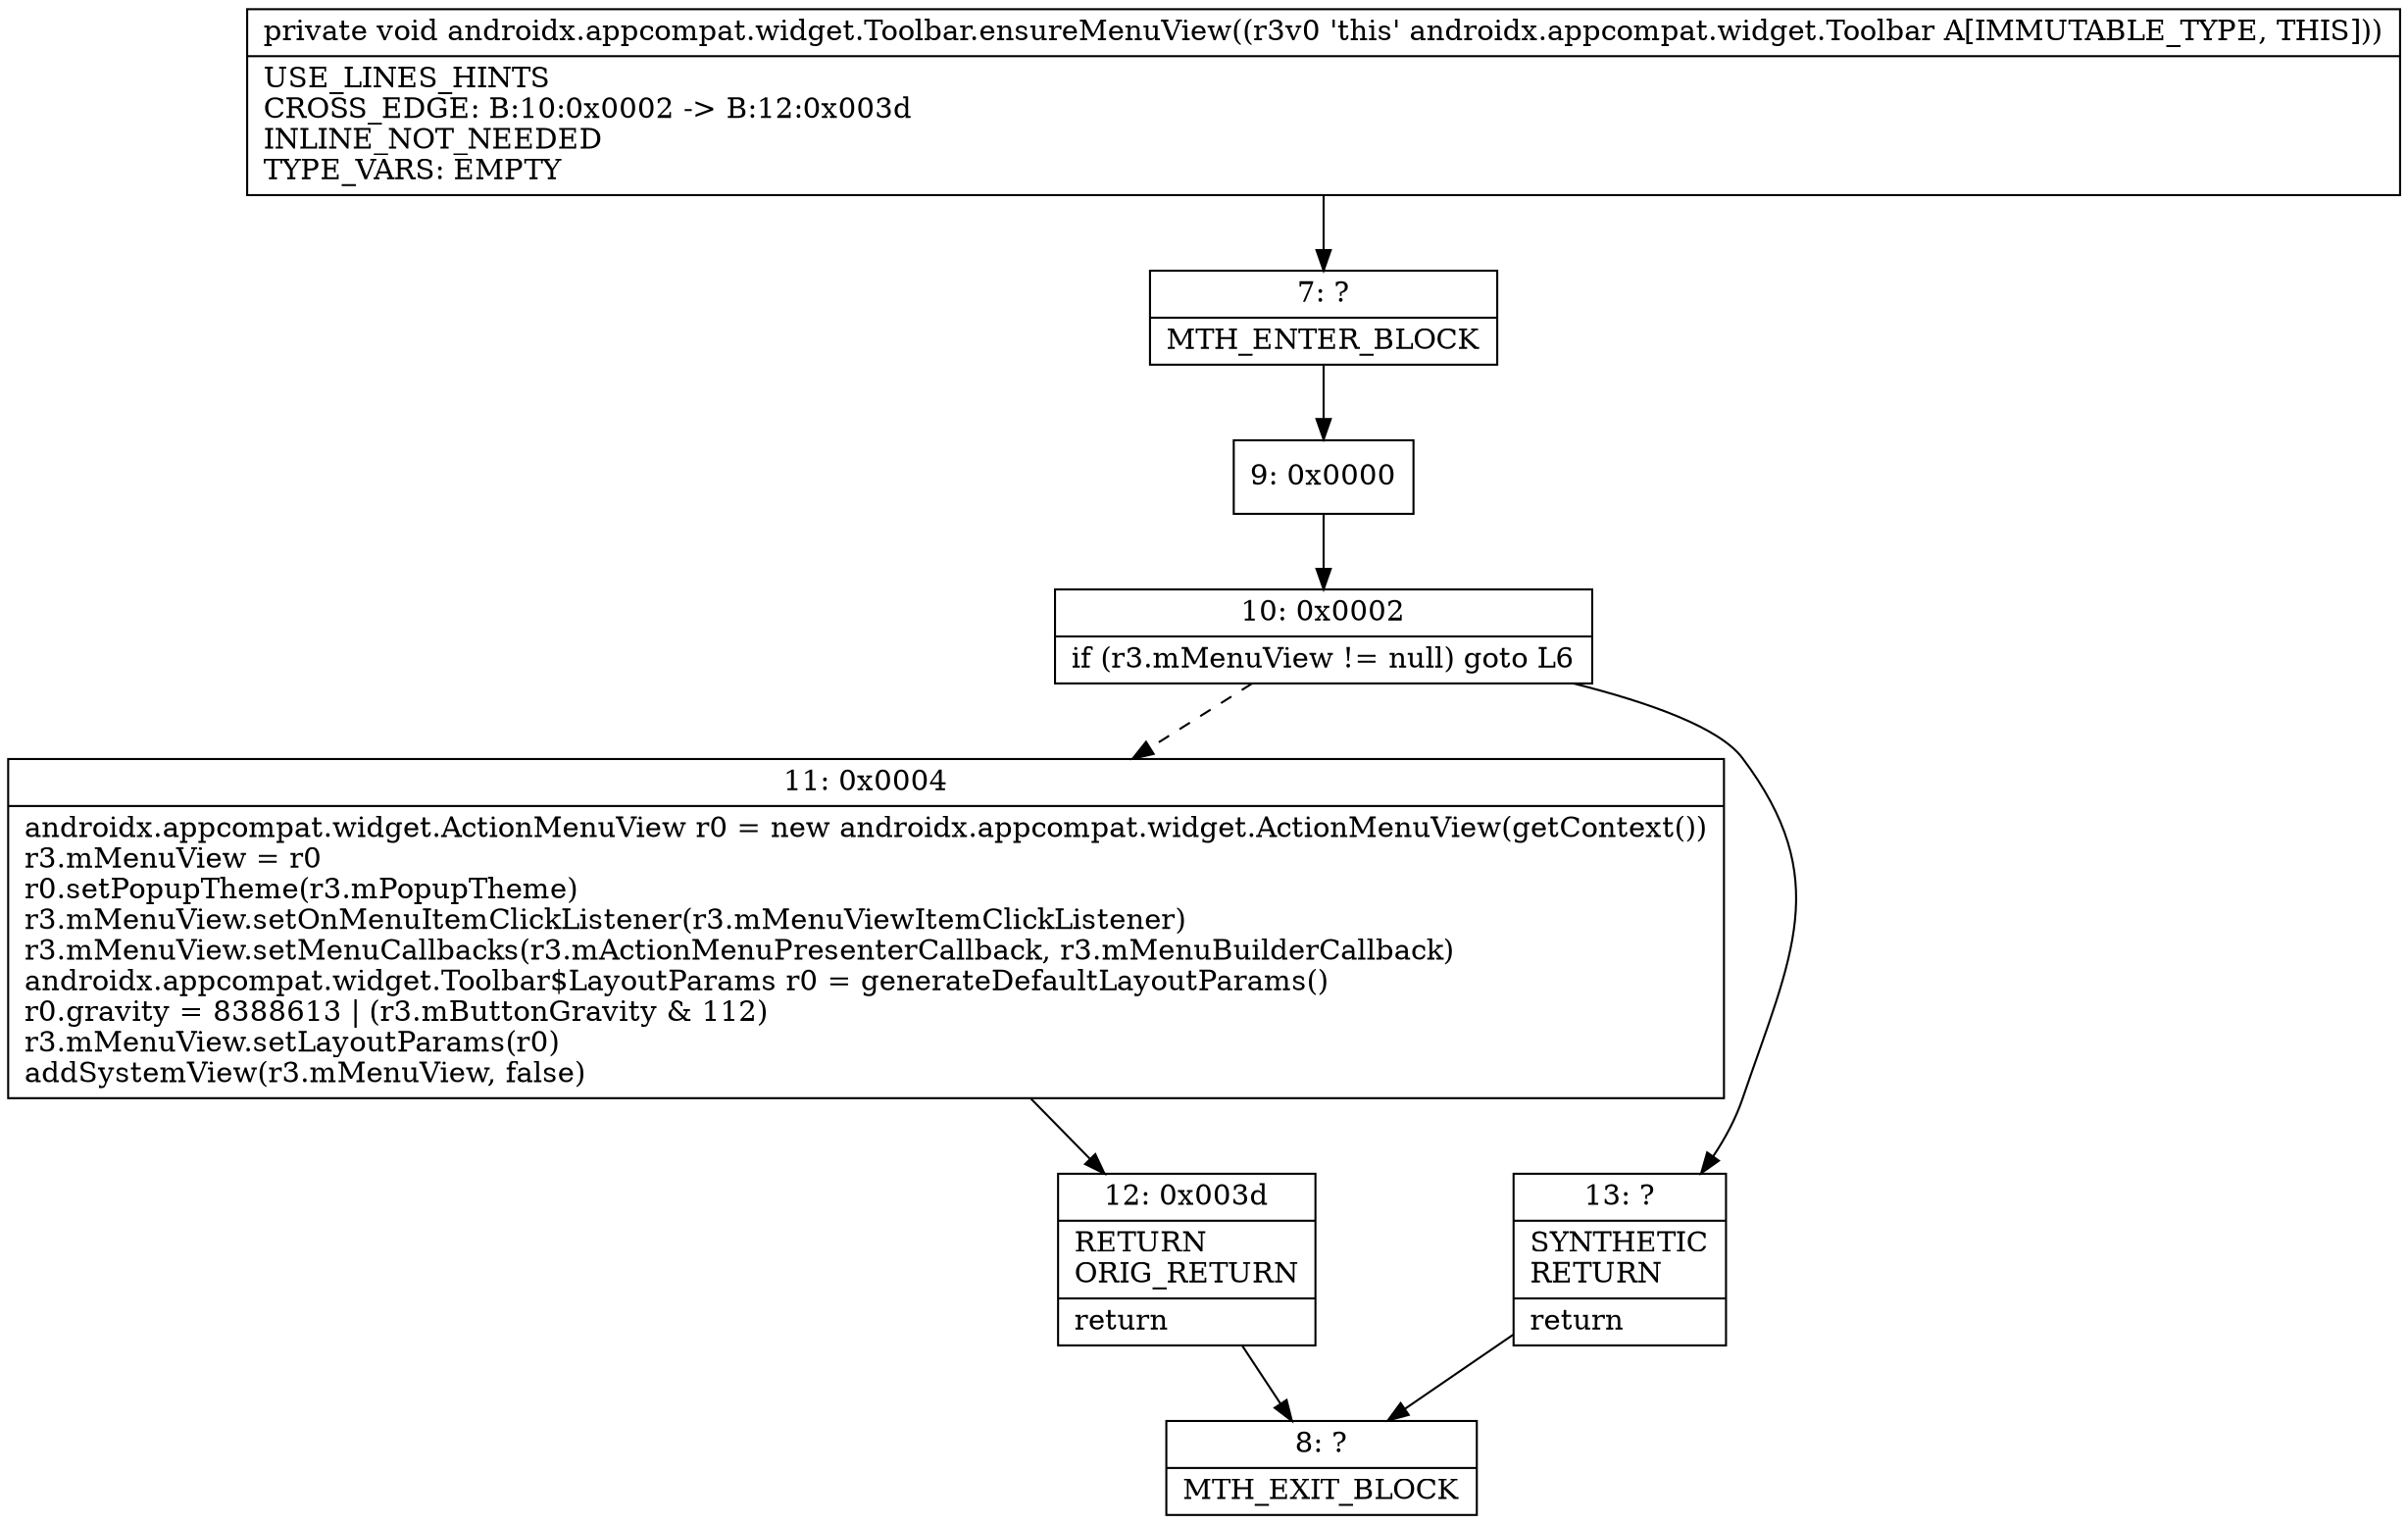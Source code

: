 digraph "CFG forandroidx.appcompat.widget.Toolbar.ensureMenuView()V" {
Node_7 [shape=record,label="{7\:\ ?|MTH_ENTER_BLOCK\l}"];
Node_9 [shape=record,label="{9\:\ 0x0000}"];
Node_10 [shape=record,label="{10\:\ 0x0002|if (r3.mMenuView != null) goto L6\l}"];
Node_11 [shape=record,label="{11\:\ 0x0004|androidx.appcompat.widget.ActionMenuView r0 = new androidx.appcompat.widget.ActionMenuView(getContext())\lr3.mMenuView = r0\lr0.setPopupTheme(r3.mPopupTheme)\lr3.mMenuView.setOnMenuItemClickListener(r3.mMenuViewItemClickListener)\lr3.mMenuView.setMenuCallbacks(r3.mActionMenuPresenterCallback, r3.mMenuBuilderCallback)\landroidx.appcompat.widget.Toolbar$LayoutParams r0 = generateDefaultLayoutParams()\lr0.gravity = 8388613 \| (r3.mButtonGravity & 112)\lr3.mMenuView.setLayoutParams(r0)\laddSystemView(r3.mMenuView, false)\l}"];
Node_12 [shape=record,label="{12\:\ 0x003d|RETURN\lORIG_RETURN\l|return\l}"];
Node_8 [shape=record,label="{8\:\ ?|MTH_EXIT_BLOCK\l}"];
Node_13 [shape=record,label="{13\:\ ?|SYNTHETIC\lRETURN\l|return\l}"];
MethodNode[shape=record,label="{private void androidx.appcompat.widget.Toolbar.ensureMenuView((r3v0 'this' androidx.appcompat.widget.Toolbar A[IMMUTABLE_TYPE, THIS]))  | USE_LINES_HINTS\lCROSS_EDGE: B:10:0x0002 \-\> B:12:0x003d\lINLINE_NOT_NEEDED\lTYPE_VARS: EMPTY\l}"];
MethodNode -> Node_7;Node_7 -> Node_9;
Node_9 -> Node_10;
Node_10 -> Node_11[style=dashed];
Node_10 -> Node_13;
Node_11 -> Node_12;
Node_12 -> Node_8;
Node_13 -> Node_8;
}

